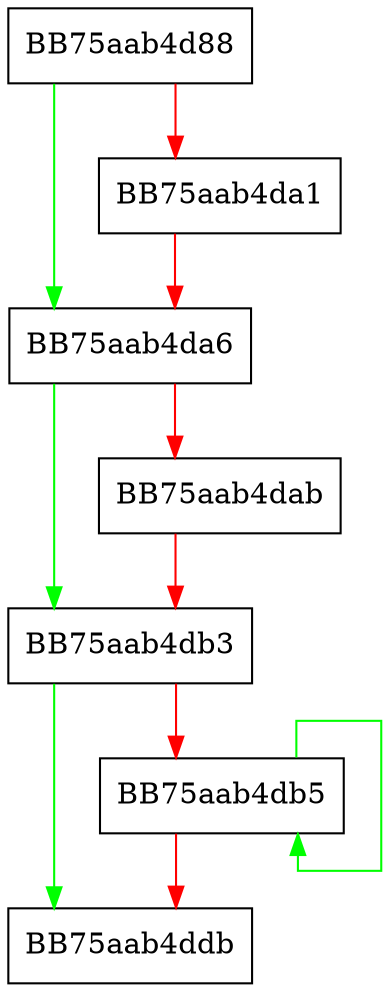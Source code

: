 digraph GetThreatClassifications {
  node [shape="box"];
  graph [splines=ortho];
  BB75aab4d88 -> BB75aab4da6 [color="green"];
  BB75aab4d88 -> BB75aab4da1 [color="red"];
  BB75aab4da1 -> BB75aab4da6 [color="red"];
  BB75aab4da6 -> BB75aab4db3 [color="green"];
  BB75aab4da6 -> BB75aab4dab [color="red"];
  BB75aab4dab -> BB75aab4db3 [color="red"];
  BB75aab4db3 -> BB75aab4ddb [color="green"];
  BB75aab4db3 -> BB75aab4db5 [color="red"];
  BB75aab4db5 -> BB75aab4db5 [color="green"];
  BB75aab4db5 -> BB75aab4ddb [color="red"];
}